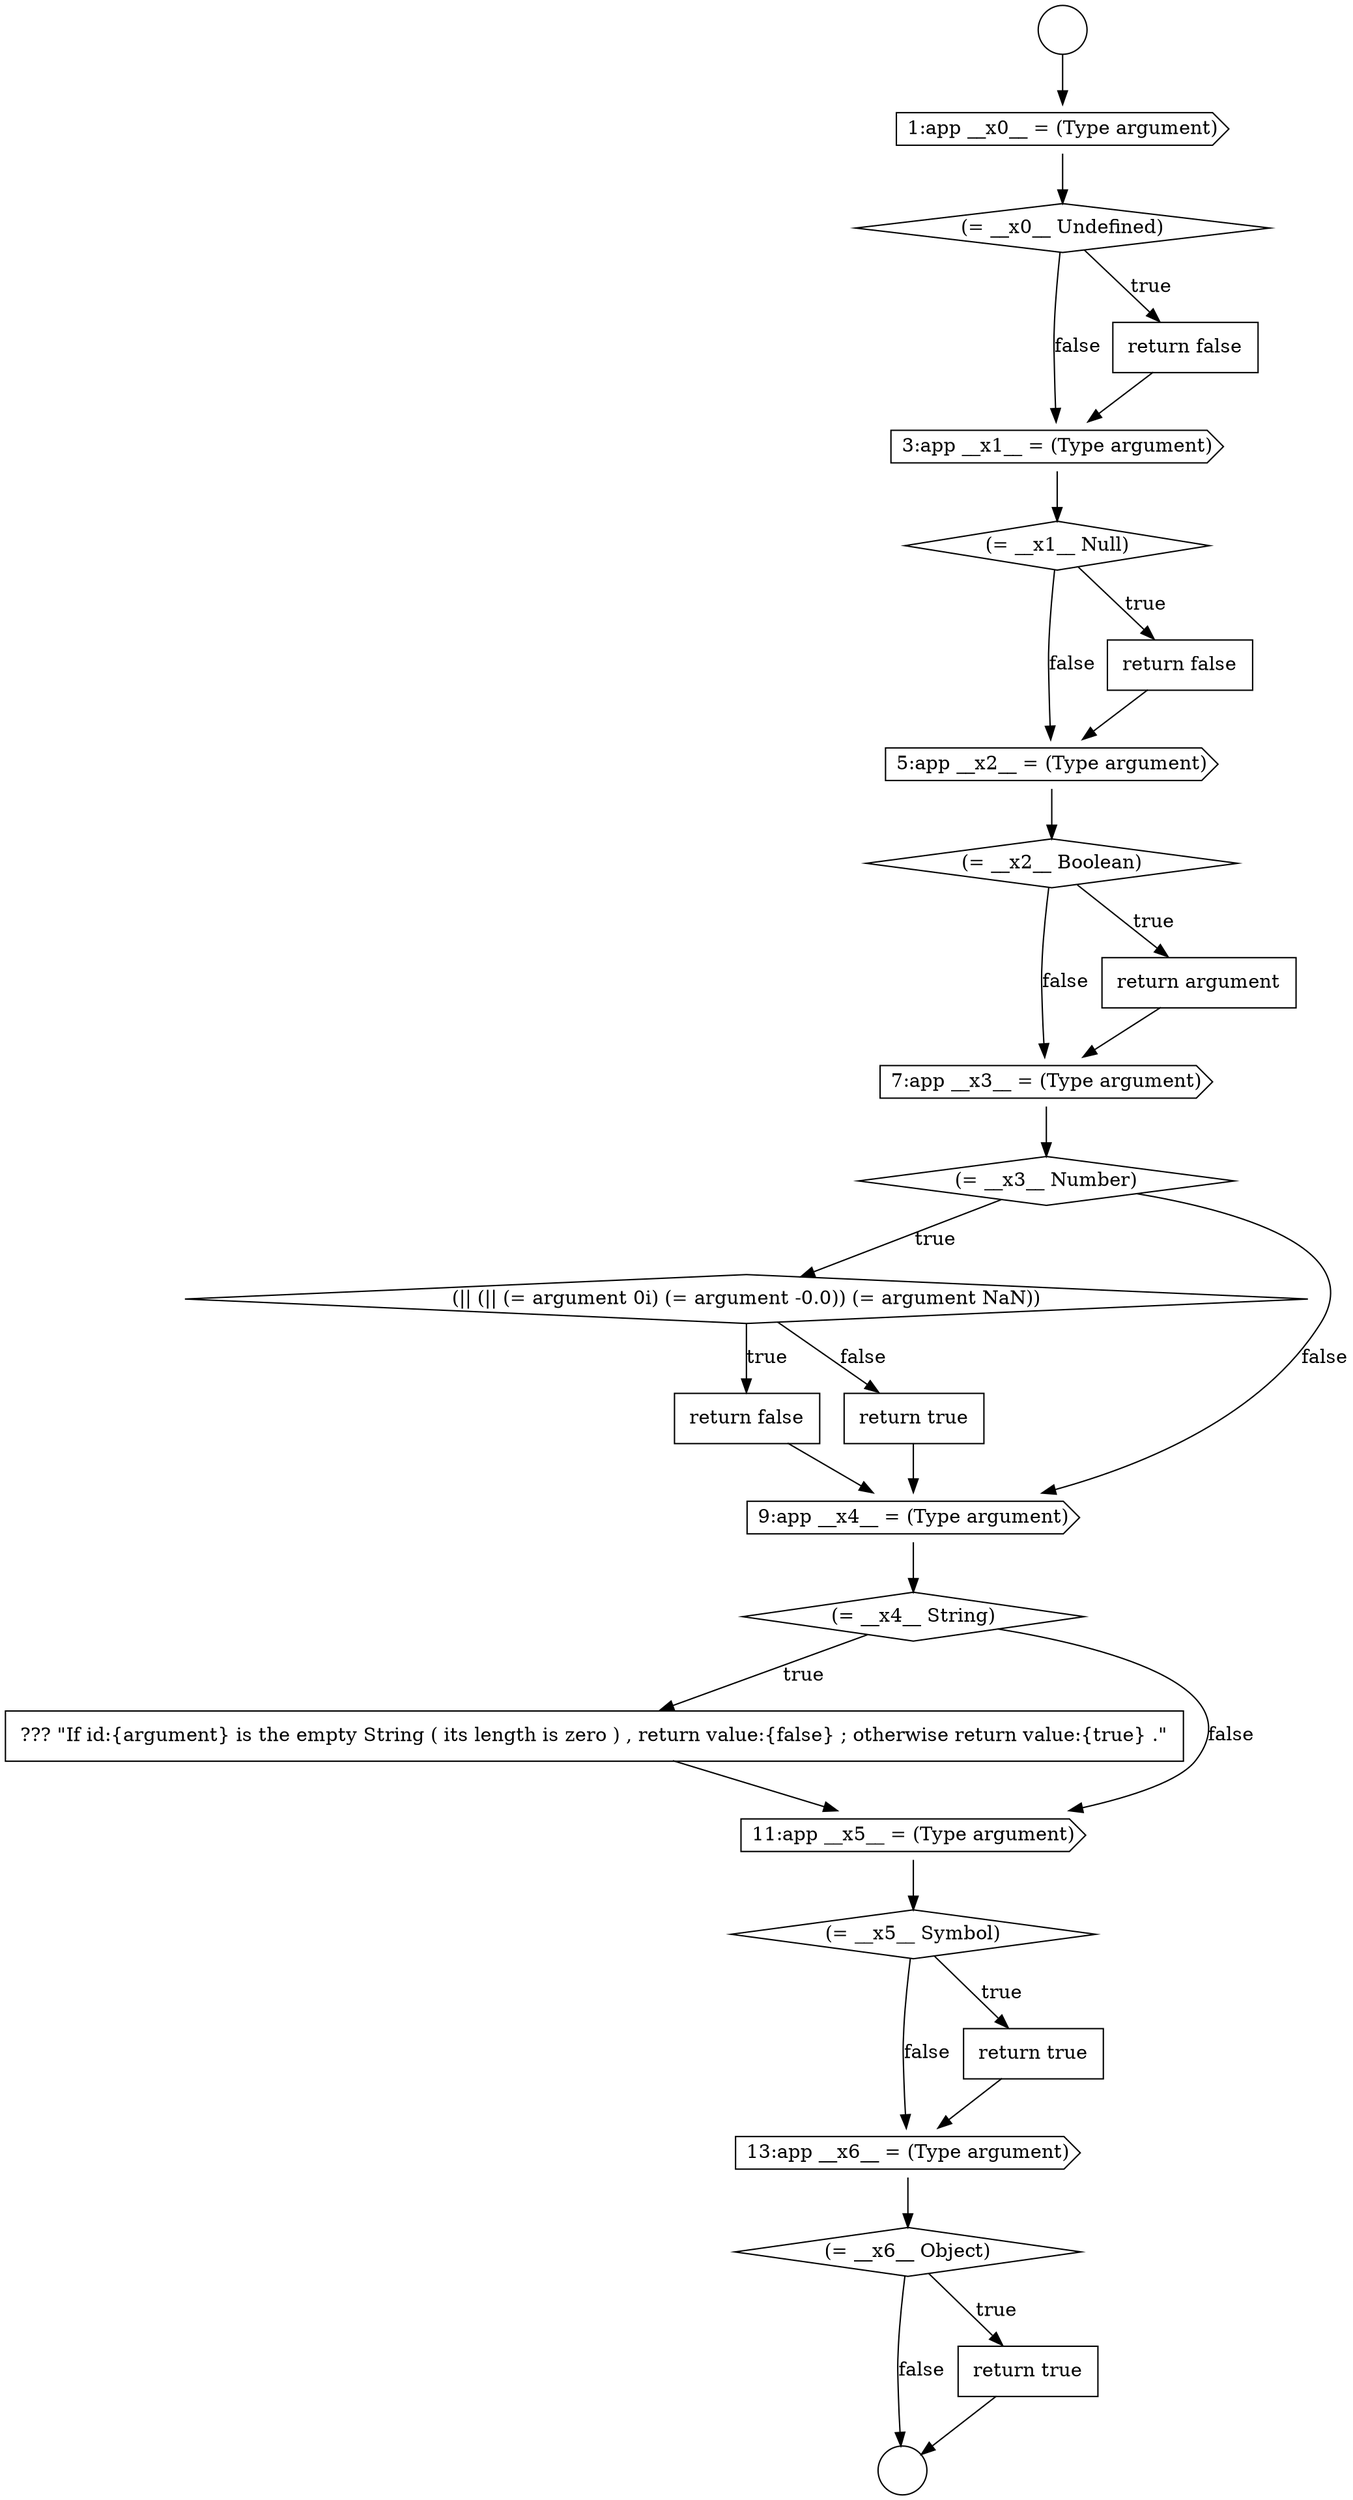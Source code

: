 digraph {
  node18514 [shape=cds, label=<<font color="black">5:app __x2__ = (Type argument)</font>> color="black" fillcolor="white" style=filled]
  node18517 [shape=cds, label=<<font color="black">7:app __x3__ = (Type argument)</font>> color="black" fillcolor="white" style=filled]
  node18524 [shape=none, margin=0, label=<<font color="black">
    <table border="0" cellborder="1" cellspacing="0" cellpadding="10">
      <tr><td align="left">??? &quot;If id:{argument} is the empty String ( its length is zero ) , return value:{false} ; otherwise return value:{true} .&quot;</td></tr>
    </table>
  </font>> color="black" fillcolor="white" style=filled]
  node18507 [shape=circle label=" " color="black" fillcolor="white" style=filled]
  node18530 [shape=none, margin=0, label=<<font color="black">
    <table border="0" cellborder="1" cellspacing="0" cellpadding="10">
      <tr><td align="left">return true</td></tr>
    </table>
  </font>> color="black" fillcolor="white" style=filled]
  node18529 [shape=diamond, label=<<font color="black">(= __x6__ Object)</font>> color="black" fillcolor="white" style=filled]
  node18519 [shape=diamond, label=<<font color="black">(|| (|| (= argument 0i) (= argument -0.0)) (= argument NaN))</font>> color="black" fillcolor="white" style=filled]
  node18516 [shape=none, margin=0, label=<<font color="black">
    <table border="0" cellborder="1" cellspacing="0" cellpadding="10">
      <tr><td align="left">return argument</td></tr>
    </table>
  </font>> color="black" fillcolor="white" style=filled]
  node18522 [shape=cds, label=<<font color="black">9:app __x4__ = (Type argument)</font>> color="black" fillcolor="white" style=filled]
  node18509 [shape=diamond, label=<<font color="black">(= __x0__ Undefined)</font>> color="black" fillcolor="white" style=filled]
  node18526 [shape=diamond, label=<<font color="black">(= __x5__ Symbol)</font>> color="black" fillcolor="white" style=filled]
  node18511 [shape=cds, label=<<font color="black">3:app __x1__ = (Type argument)</font>> color="black" fillcolor="white" style=filled]
  node18528 [shape=cds, label=<<font color="black">13:app __x6__ = (Type argument)</font>> color="black" fillcolor="white" style=filled]
  node18520 [shape=none, margin=0, label=<<font color="black">
    <table border="0" cellborder="1" cellspacing="0" cellpadding="10">
      <tr><td align="left">return false</td></tr>
    </table>
  </font>> color="black" fillcolor="white" style=filled]
  node18513 [shape=none, margin=0, label=<<font color="black">
    <table border="0" cellborder="1" cellspacing="0" cellpadding="10">
      <tr><td align="left">return false</td></tr>
    </table>
  </font>> color="black" fillcolor="white" style=filled]
  node18512 [shape=diamond, label=<<font color="black">(= __x1__ Null)</font>> color="black" fillcolor="white" style=filled]
  node18521 [shape=none, margin=0, label=<<font color="black">
    <table border="0" cellborder="1" cellspacing="0" cellpadding="10">
      <tr><td align="left">return true</td></tr>
    </table>
  </font>> color="black" fillcolor="white" style=filled]
  node18508 [shape=cds, label=<<font color="black">1:app __x0__ = (Type argument)</font>> color="black" fillcolor="white" style=filled]
  node18525 [shape=cds, label=<<font color="black">11:app __x5__ = (Type argument)</font>> color="black" fillcolor="white" style=filled]
  node18518 [shape=diamond, label=<<font color="black">(= __x3__ Number)</font>> color="black" fillcolor="white" style=filled]
  node18515 [shape=diamond, label=<<font color="black">(= __x2__ Boolean)</font>> color="black" fillcolor="white" style=filled]
  node18527 [shape=none, margin=0, label=<<font color="black">
    <table border="0" cellborder="1" cellspacing="0" cellpadding="10">
      <tr><td align="left">return true</td></tr>
    </table>
  </font>> color="black" fillcolor="white" style=filled]
  node18506 [shape=circle label=" " color="black" fillcolor="white" style=filled]
  node18510 [shape=none, margin=0, label=<<font color="black">
    <table border="0" cellborder="1" cellspacing="0" cellpadding="10">
      <tr><td align="left">return false</td></tr>
    </table>
  </font>> color="black" fillcolor="white" style=filled]
  node18523 [shape=diamond, label=<<font color="black">(= __x4__ String)</font>> color="black" fillcolor="white" style=filled]
  node18513 -> node18514 [ color="black"]
  node18510 -> node18511 [ color="black"]
  node18516 -> node18517 [ color="black"]
  node18528 -> node18529 [ color="black"]
  node18515 -> node18516 [label=<<font color="black">true</font>> color="black"]
  node18515 -> node18517 [label=<<font color="black">false</font>> color="black"]
  node18518 -> node18519 [label=<<font color="black">true</font>> color="black"]
  node18518 -> node18522 [label=<<font color="black">false</font>> color="black"]
  node18522 -> node18523 [ color="black"]
  node18529 -> node18530 [label=<<font color="black">true</font>> color="black"]
  node18529 -> node18507 [label=<<font color="black">false</font>> color="black"]
  node18509 -> node18510 [label=<<font color="black">true</font>> color="black"]
  node18509 -> node18511 [label=<<font color="black">false</font>> color="black"]
  node18525 -> node18526 [ color="black"]
  node18524 -> node18525 [ color="black"]
  node18521 -> node18522 [ color="black"]
  node18511 -> node18512 [ color="black"]
  node18514 -> node18515 [ color="black"]
  node18523 -> node18524 [label=<<font color="black">true</font>> color="black"]
  node18523 -> node18525 [label=<<font color="black">false</font>> color="black"]
  node18506 -> node18508 [ color="black"]
  node18520 -> node18522 [ color="black"]
  node18527 -> node18528 [ color="black"]
  node18526 -> node18527 [label=<<font color="black">true</font>> color="black"]
  node18526 -> node18528 [label=<<font color="black">false</font>> color="black"]
  node18530 -> node18507 [ color="black"]
  node18517 -> node18518 [ color="black"]
  node18519 -> node18520 [label=<<font color="black">true</font>> color="black"]
  node18519 -> node18521 [label=<<font color="black">false</font>> color="black"]
  node18512 -> node18513 [label=<<font color="black">true</font>> color="black"]
  node18512 -> node18514 [label=<<font color="black">false</font>> color="black"]
  node18508 -> node18509 [ color="black"]
}
